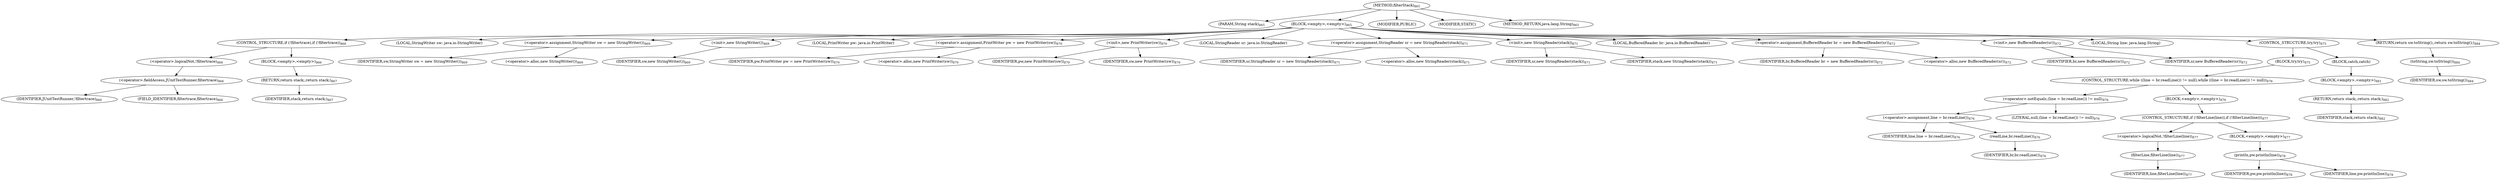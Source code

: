 digraph "filterStack" {  
"2022" [label = <(METHOD,filterStack)<SUB>865</SUB>> ]
"2023" [label = <(PARAM,String stack)<SUB>865</SUB>> ]
"2024" [label = <(BLOCK,&lt;empty&gt;,&lt;empty&gt;)<SUB>865</SUB>> ]
"2025" [label = <(CONTROL_STRUCTURE,if (!filtertrace),if (!filtertrace))<SUB>866</SUB>> ]
"2026" [label = <(&lt;operator&gt;.logicalNot,!filtertrace)<SUB>866</SUB>> ]
"2027" [label = <(&lt;operator&gt;.fieldAccess,JUnitTestRunner.filtertrace)<SUB>866</SUB>> ]
"2028" [label = <(IDENTIFIER,JUnitTestRunner,!filtertrace)<SUB>866</SUB>> ]
"2029" [label = <(FIELD_IDENTIFIER,filtertrace,filtertrace)<SUB>866</SUB>> ]
"2030" [label = <(BLOCK,&lt;empty&gt;,&lt;empty&gt;)<SUB>866</SUB>> ]
"2031" [label = <(RETURN,return stack;,return stack;)<SUB>867</SUB>> ]
"2032" [label = <(IDENTIFIER,stack,return stack;)<SUB>867</SUB>> ]
"62" [label = <(LOCAL,StringWriter sw: java.io.StringWriter)> ]
"2033" [label = <(&lt;operator&gt;.assignment,StringWriter sw = new StringWriter())<SUB>869</SUB>> ]
"2034" [label = <(IDENTIFIER,sw,StringWriter sw = new StringWriter())<SUB>869</SUB>> ]
"2035" [label = <(&lt;operator&gt;.alloc,new StringWriter())<SUB>869</SUB>> ]
"2036" [label = <(&lt;init&gt;,new StringWriter())<SUB>869</SUB>> ]
"61" [label = <(IDENTIFIER,sw,new StringWriter())<SUB>869</SUB>> ]
"64" [label = <(LOCAL,PrintWriter pw: java.io.PrintWriter)> ]
"2037" [label = <(&lt;operator&gt;.assignment,PrintWriter pw = new PrintWriter(sw))<SUB>870</SUB>> ]
"2038" [label = <(IDENTIFIER,pw,PrintWriter pw = new PrintWriter(sw))<SUB>870</SUB>> ]
"2039" [label = <(&lt;operator&gt;.alloc,new PrintWriter(sw))<SUB>870</SUB>> ]
"2040" [label = <(&lt;init&gt;,new PrintWriter(sw))<SUB>870</SUB>> ]
"63" [label = <(IDENTIFIER,pw,new PrintWriter(sw))<SUB>870</SUB>> ]
"2041" [label = <(IDENTIFIER,sw,new PrintWriter(sw))<SUB>870</SUB>> ]
"66" [label = <(LOCAL,StringReader sr: java.io.StringReader)> ]
"2042" [label = <(&lt;operator&gt;.assignment,StringReader sr = new StringReader(stack))<SUB>871</SUB>> ]
"2043" [label = <(IDENTIFIER,sr,StringReader sr = new StringReader(stack))<SUB>871</SUB>> ]
"2044" [label = <(&lt;operator&gt;.alloc,new StringReader(stack))<SUB>871</SUB>> ]
"2045" [label = <(&lt;init&gt;,new StringReader(stack))<SUB>871</SUB>> ]
"65" [label = <(IDENTIFIER,sr,new StringReader(stack))<SUB>871</SUB>> ]
"2046" [label = <(IDENTIFIER,stack,new StringReader(stack))<SUB>871</SUB>> ]
"68" [label = <(LOCAL,BufferedReader br: java.io.BufferedReader)> ]
"2047" [label = <(&lt;operator&gt;.assignment,BufferedReader br = new BufferedReader(sr))<SUB>872</SUB>> ]
"2048" [label = <(IDENTIFIER,br,BufferedReader br = new BufferedReader(sr))<SUB>872</SUB>> ]
"2049" [label = <(&lt;operator&gt;.alloc,new BufferedReader(sr))<SUB>872</SUB>> ]
"2050" [label = <(&lt;init&gt;,new BufferedReader(sr))<SUB>872</SUB>> ]
"67" [label = <(IDENTIFIER,br,new BufferedReader(sr))<SUB>872</SUB>> ]
"2051" [label = <(IDENTIFIER,sr,new BufferedReader(sr))<SUB>872</SUB>> ]
"2052" [label = <(LOCAL,String line: java.lang.String)> ]
"2053" [label = <(CONTROL_STRUCTURE,try,try)<SUB>875</SUB>> ]
"2054" [label = <(BLOCK,try,try)<SUB>875</SUB>> ]
"2055" [label = <(CONTROL_STRUCTURE,while ((line = br.readLine()) != null),while ((line = br.readLine()) != null))<SUB>876</SUB>> ]
"2056" [label = <(&lt;operator&gt;.notEquals,(line = br.readLine()) != null)<SUB>876</SUB>> ]
"2057" [label = <(&lt;operator&gt;.assignment,line = br.readLine())<SUB>876</SUB>> ]
"2058" [label = <(IDENTIFIER,line,line = br.readLine())<SUB>876</SUB>> ]
"2059" [label = <(readLine,br.readLine())<SUB>876</SUB>> ]
"2060" [label = <(IDENTIFIER,br,br.readLine())<SUB>876</SUB>> ]
"2061" [label = <(LITERAL,null,(line = br.readLine()) != null)<SUB>876</SUB>> ]
"2062" [label = <(BLOCK,&lt;empty&gt;,&lt;empty&gt;)<SUB>876</SUB>> ]
"2063" [label = <(CONTROL_STRUCTURE,if (!filterLine(line)),if (!filterLine(line)))<SUB>877</SUB>> ]
"2064" [label = <(&lt;operator&gt;.logicalNot,!filterLine(line))<SUB>877</SUB>> ]
"2065" [label = <(filterLine,filterLine(line))<SUB>877</SUB>> ]
"2066" [label = <(IDENTIFIER,line,filterLine(line))<SUB>877</SUB>> ]
"2067" [label = <(BLOCK,&lt;empty&gt;,&lt;empty&gt;)<SUB>877</SUB>> ]
"2068" [label = <(println,pw.println(line))<SUB>878</SUB>> ]
"2069" [label = <(IDENTIFIER,pw,pw.println(line))<SUB>878</SUB>> ]
"2070" [label = <(IDENTIFIER,line,pw.println(line))<SUB>878</SUB>> ]
"2071" [label = <(BLOCK,catch,catch)> ]
"2072" [label = <(BLOCK,&lt;empty&gt;,&lt;empty&gt;)<SUB>881</SUB>> ]
"2073" [label = <(RETURN,return stack;,return stack;)<SUB>882</SUB>> ]
"2074" [label = <(IDENTIFIER,stack,return stack;)<SUB>882</SUB>> ]
"2075" [label = <(RETURN,return sw.toString();,return sw.toString();)<SUB>884</SUB>> ]
"2076" [label = <(toString,sw.toString())<SUB>884</SUB>> ]
"2077" [label = <(IDENTIFIER,sw,sw.toString())<SUB>884</SUB>> ]
"2078" [label = <(MODIFIER,PUBLIC)> ]
"2079" [label = <(MODIFIER,STATIC)> ]
"2080" [label = <(METHOD_RETURN,java.lang.String)<SUB>865</SUB>> ]
  "2022" -> "2023" 
  "2022" -> "2024" 
  "2022" -> "2078" 
  "2022" -> "2079" 
  "2022" -> "2080" 
  "2024" -> "2025" 
  "2024" -> "62" 
  "2024" -> "2033" 
  "2024" -> "2036" 
  "2024" -> "64" 
  "2024" -> "2037" 
  "2024" -> "2040" 
  "2024" -> "66" 
  "2024" -> "2042" 
  "2024" -> "2045" 
  "2024" -> "68" 
  "2024" -> "2047" 
  "2024" -> "2050" 
  "2024" -> "2052" 
  "2024" -> "2053" 
  "2024" -> "2075" 
  "2025" -> "2026" 
  "2025" -> "2030" 
  "2026" -> "2027" 
  "2027" -> "2028" 
  "2027" -> "2029" 
  "2030" -> "2031" 
  "2031" -> "2032" 
  "2033" -> "2034" 
  "2033" -> "2035" 
  "2036" -> "61" 
  "2037" -> "2038" 
  "2037" -> "2039" 
  "2040" -> "63" 
  "2040" -> "2041" 
  "2042" -> "2043" 
  "2042" -> "2044" 
  "2045" -> "65" 
  "2045" -> "2046" 
  "2047" -> "2048" 
  "2047" -> "2049" 
  "2050" -> "67" 
  "2050" -> "2051" 
  "2053" -> "2054" 
  "2053" -> "2071" 
  "2054" -> "2055" 
  "2055" -> "2056" 
  "2055" -> "2062" 
  "2056" -> "2057" 
  "2056" -> "2061" 
  "2057" -> "2058" 
  "2057" -> "2059" 
  "2059" -> "2060" 
  "2062" -> "2063" 
  "2063" -> "2064" 
  "2063" -> "2067" 
  "2064" -> "2065" 
  "2065" -> "2066" 
  "2067" -> "2068" 
  "2068" -> "2069" 
  "2068" -> "2070" 
  "2071" -> "2072" 
  "2072" -> "2073" 
  "2073" -> "2074" 
  "2075" -> "2076" 
  "2076" -> "2077" 
}
